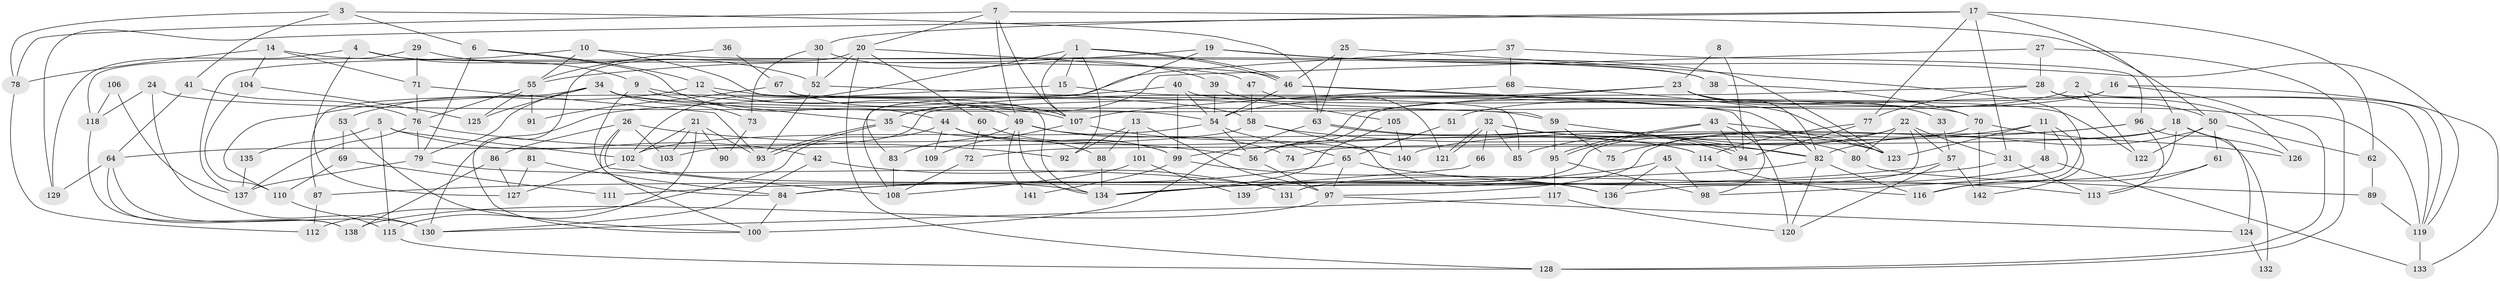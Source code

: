 // coarse degree distribution, {9: 0.01, 5: 0.16, 4: 0.21, 7: 0.05, 6: 0.13, 10: 0.06, 11: 0.02, 2: 0.12, 3: 0.24}
// Generated by graph-tools (version 1.1) at 2025/51/03/04/25 22:51:01]
// undirected, 142 vertices, 284 edges
graph export_dot {
  node [color=gray90,style=filled];
  1;
  2;
  3;
  4;
  5;
  6;
  7;
  8;
  9;
  10;
  11;
  12;
  13;
  14;
  15;
  16;
  17;
  18;
  19;
  20;
  21;
  22;
  23;
  24;
  25;
  26;
  27;
  28;
  29;
  30;
  31;
  32;
  33;
  34;
  35;
  36;
  37;
  38;
  39;
  40;
  41;
  42;
  43;
  44;
  45;
  46;
  47;
  48;
  49;
  50;
  51;
  52;
  53;
  54;
  55;
  56;
  57;
  58;
  59;
  60;
  61;
  62;
  63;
  64;
  65;
  66;
  67;
  68;
  69;
  70;
  71;
  72;
  73;
  74;
  75;
  76;
  77;
  78;
  79;
  80;
  81;
  82;
  83;
  84;
  85;
  86;
  87;
  88;
  89;
  90;
  91;
  92;
  93;
  94;
  95;
  96;
  97;
  98;
  99;
  100;
  101;
  102;
  103;
  104;
  105;
  106;
  107;
  108;
  109;
  110;
  111;
  112;
  113;
  114;
  115;
  116;
  117;
  118;
  119;
  120;
  121;
  122;
  123;
  124;
  125;
  126;
  127;
  128;
  129;
  130;
  131;
  132;
  133;
  134;
  135;
  136;
  137;
  138;
  139;
  140;
  141;
  142;
  1 -- 15;
  1 -- 46;
  1 -- 46;
  1 -- 92;
  1 -- 102;
  1 -- 107;
  2 -- 119;
  2 -- 54;
  2 -- 122;
  3 -- 63;
  3 -- 6;
  3 -- 41;
  3 -- 78;
  4 -- 46;
  4 -- 127;
  4 -- 9;
  4 -- 129;
  5 -- 102;
  5 -- 115;
  5 -- 42;
  5 -- 135;
  6 -- 12;
  6 -- 44;
  6 -- 79;
  7 -- 78;
  7 -- 20;
  7 -- 49;
  7 -- 50;
  7 -- 107;
  8 -- 94;
  8 -- 23;
  9 -- 107;
  9 -- 35;
  9 -- 84;
  10 -- 55;
  10 -- 134;
  10 -- 38;
  10 -- 137;
  11 -- 123;
  11 -- 98;
  11 -- 48;
  11 -- 75;
  11 -- 142;
  12 -- 58;
  12 -- 49;
  12 -- 53;
  13 -- 97;
  13 -- 92;
  13 -- 88;
  13 -- 101;
  14 -- 71;
  14 -- 78;
  14 -- 38;
  14 -- 104;
  15 -- 70;
  15 -- 130;
  16 -- 128;
  16 -- 56;
  16 -- 51;
  16 -- 133;
  17 -- 129;
  17 -- 31;
  17 -- 18;
  17 -- 30;
  17 -- 62;
  17 -- 77;
  18 -- 97;
  18 -- 74;
  18 -- 124;
  18 -- 126;
  18 -- 131;
  19 -- 55;
  19 -- 83;
  19 -- 119;
  19 -- 123;
  20 -- 60;
  20 -- 52;
  20 -- 47;
  20 -- 100;
  20 -- 128;
  21 -- 103;
  21 -- 102;
  21 -- 90;
  21 -- 93;
  21 -- 115;
  22 -- 57;
  22 -- 31;
  22 -- 80;
  22 -- 85;
  22 -- 136;
  22 -- 139;
  23 -- 56;
  23 -- 35;
  23 -- 33;
  23 -- 82;
  23 -- 126;
  24 -- 54;
  24 -- 130;
  24 -- 118;
  25 -- 116;
  25 -- 46;
  25 -- 63;
  26 -- 100;
  26 -- 56;
  26 -- 86;
  26 -- 103;
  26 -- 108;
  27 -- 35;
  27 -- 28;
  27 -- 128;
  28 -- 77;
  28 -- 50;
  28 -- 103;
  28 -- 119;
  29 -- 52;
  29 -- 71;
  29 -- 118;
  30 -- 52;
  30 -- 39;
  30 -- 73;
  31 -- 113;
  31 -- 84;
  32 -- 121;
  32 -- 121;
  32 -- 80;
  32 -- 66;
  32 -- 85;
  32 -- 123;
  33 -- 57;
  34 -- 119;
  34 -- 79;
  34 -- 59;
  34 -- 73;
  34 -- 87;
  34 -- 125;
  35 -- 93;
  35 -- 93;
  35 -- 88;
  36 -- 67;
  36 -- 55;
  37 -- 96;
  37 -- 68;
  37 -- 108;
  38 -- 70;
  39 -- 54;
  39 -- 105;
  40 -- 54;
  40 -- 122;
  40 -- 99;
  40 -- 110;
  41 -- 76;
  41 -- 64;
  42 -- 131;
  42 -- 130;
  43 -- 95;
  43 -- 95;
  43 -- 123;
  43 -- 94;
  43 -- 120;
  44 -- 99;
  44 -- 114;
  44 -- 109;
  44 -- 112;
  45 -- 98;
  45 -- 136;
  45 -- 134;
  46 -- 82;
  46 -- 54;
  46 -- 98;
  47 -- 58;
  47 -- 121;
  48 -- 133;
  48 -- 131;
  49 -- 134;
  49 -- 74;
  49 -- 83;
  49 -- 114;
  49 -- 141;
  50 -- 82;
  50 -- 61;
  50 -- 62;
  50 -- 122;
  51 -- 65;
  52 -- 93;
  52 -- 59;
  53 -- 100;
  53 -- 69;
  54 -- 102;
  54 -- 56;
  54 -- 65;
  55 -- 76;
  55 -- 125;
  55 -- 91;
  56 -- 97;
  57 -- 142;
  57 -- 120;
  57 -- 111;
  58 -- 82;
  58 -- 64;
  58 -- 136;
  59 -- 82;
  59 -- 75;
  59 -- 95;
  60 -- 99;
  60 -- 72;
  61 -- 113;
  61 -- 116;
  62 -- 89;
  63 -- 94;
  63 -- 94;
  63 -- 100;
  64 -- 130;
  64 -- 129;
  64 -- 138;
  65 -- 84;
  65 -- 97;
  65 -- 113;
  66 -- 134;
  67 -- 107;
  67 -- 85;
  67 -- 91;
  68 -- 107;
  68 -- 123;
  69 -- 110;
  69 -- 111;
  70 -- 126;
  70 -- 72;
  70 -- 142;
  71 -- 76;
  71 -- 93;
  72 -- 108;
  73 -- 90;
  76 -- 137;
  76 -- 79;
  76 -- 92;
  77 -- 94;
  77 -- 114;
  78 -- 112;
  79 -- 131;
  79 -- 137;
  80 -- 89;
  81 -- 84;
  81 -- 127;
  82 -- 116;
  82 -- 87;
  82 -- 120;
  83 -- 108;
  84 -- 100;
  86 -- 138;
  86 -- 127;
  87 -- 112;
  88 -- 134;
  89 -- 119;
  95 -- 98;
  95 -- 117;
  96 -- 99;
  96 -- 140;
  96 -- 113;
  96 -- 132;
  97 -- 138;
  97 -- 124;
  99 -- 136;
  99 -- 141;
  101 -- 108;
  101 -- 139;
  102 -- 134;
  102 -- 127;
  104 -- 110;
  104 -- 125;
  105 -- 134;
  105 -- 140;
  106 -- 137;
  106 -- 118;
  107 -- 109;
  107 -- 140;
  110 -- 115;
  114 -- 116;
  115 -- 128;
  117 -- 120;
  117 -- 130;
  118 -- 138;
  119 -- 133;
  124 -- 132;
  135 -- 137;
}
